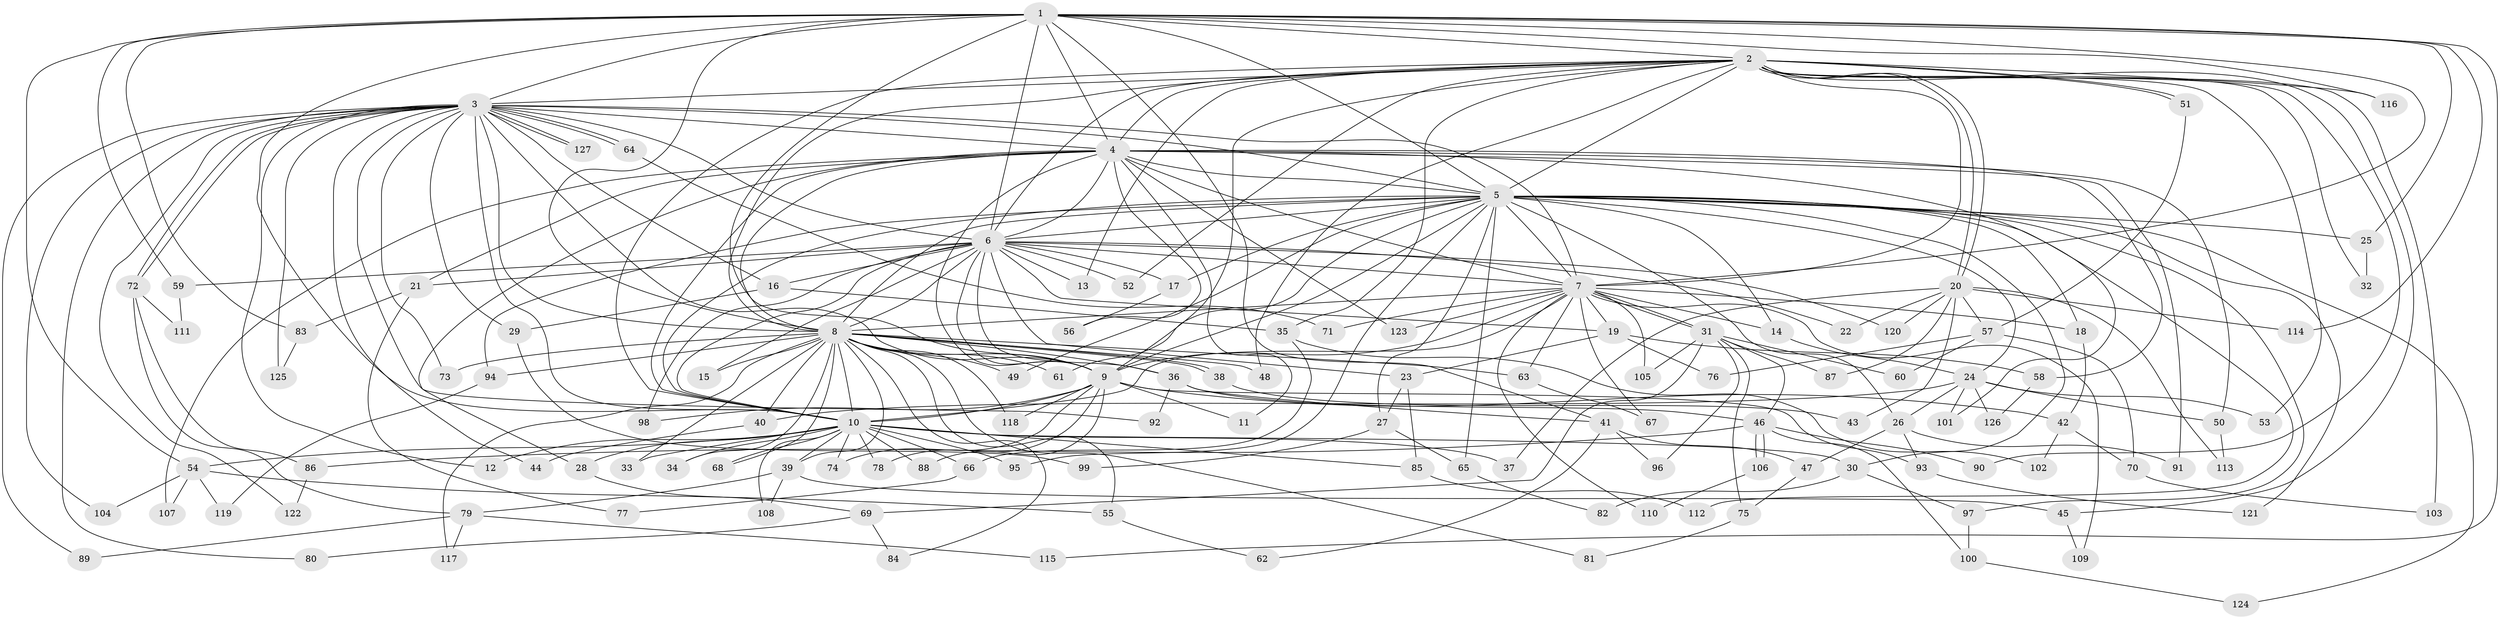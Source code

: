 // coarse degree distribution, {6: 0.03125, 4: 0.109375, 22: 0.03125, 2: 0.28125, 3: 0.25, 15: 0.046875, 5: 0.09375, 20: 0.03125, 7: 0.0625, 17: 0.015625, 11: 0.015625, 8: 0.015625, 1: 0.015625}
// Generated by graph-tools (version 1.1) at 2025/36/03/04/25 23:36:15]
// undirected, 127 vertices, 279 edges
graph export_dot {
  node [color=gray90,style=filled];
  1;
  2;
  3;
  4;
  5;
  6;
  7;
  8;
  9;
  10;
  11;
  12;
  13;
  14;
  15;
  16;
  17;
  18;
  19;
  20;
  21;
  22;
  23;
  24;
  25;
  26;
  27;
  28;
  29;
  30;
  31;
  32;
  33;
  34;
  35;
  36;
  37;
  38;
  39;
  40;
  41;
  42;
  43;
  44;
  45;
  46;
  47;
  48;
  49;
  50;
  51;
  52;
  53;
  54;
  55;
  56;
  57;
  58;
  59;
  60;
  61;
  62;
  63;
  64;
  65;
  66;
  67;
  68;
  69;
  70;
  71;
  72;
  73;
  74;
  75;
  76;
  77;
  78;
  79;
  80;
  81;
  82;
  83;
  84;
  85;
  86;
  87;
  88;
  89;
  90;
  91;
  92;
  93;
  94;
  95;
  96;
  97;
  98;
  99;
  100;
  101;
  102;
  103;
  104;
  105;
  106;
  107;
  108;
  109;
  110;
  111;
  112;
  113;
  114;
  115;
  116;
  117;
  118;
  119;
  120;
  121;
  122;
  123;
  124;
  125;
  126;
  127;
  1 -- 2;
  1 -- 3;
  1 -- 4;
  1 -- 5;
  1 -- 6;
  1 -- 7;
  1 -- 8;
  1 -- 9;
  1 -- 10;
  1 -- 25;
  1 -- 41;
  1 -- 54;
  1 -- 59;
  1 -- 83;
  1 -- 114;
  1 -- 115;
  1 -- 116;
  2 -- 3;
  2 -- 4;
  2 -- 5;
  2 -- 6;
  2 -- 7;
  2 -- 8;
  2 -- 9;
  2 -- 10;
  2 -- 13;
  2 -- 20;
  2 -- 20;
  2 -- 32;
  2 -- 35;
  2 -- 45;
  2 -- 48;
  2 -- 51;
  2 -- 51;
  2 -- 52;
  2 -- 53;
  2 -- 90;
  2 -- 103;
  2 -- 116;
  3 -- 4;
  3 -- 5;
  3 -- 6;
  3 -- 7;
  3 -- 8;
  3 -- 9;
  3 -- 10;
  3 -- 12;
  3 -- 16;
  3 -- 29;
  3 -- 44;
  3 -- 64;
  3 -- 64;
  3 -- 72;
  3 -- 72;
  3 -- 73;
  3 -- 80;
  3 -- 89;
  3 -- 92;
  3 -- 104;
  3 -- 122;
  3 -- 125;
  3 -- 127;
  3 -- 127;
  4 -- 5;
  4 -- 6;
  4 -- 7;
  4 -- 8;
  4 -- 9;
  4 -- 10;
  4 -- 11;
  4 -- 21;
  4 -- 28;
  4 -- 50;
  4 -- 56;
  4 -- 58;
  4 -- 91;
  4 -- 101;
  4 -- 107;
  4 -- 123;
  5 -- 6;
  5 -- 7;
  5 -- 8;
  5 -- 9;
  5 -- 10;
  5 -- 14;
  5 -- 17;
  5 -- 18;
  5 -- 24;
  5 -- 25;
  5 -- 26;
  5 -- 27;
  5 -- 30;
  5 -- 49;
  5 -- 61;
  5 -- 65;
  5 -- 94;
  5 -- 95;
  5 -- 97;
  5 -- 112;
  5 -- 121;
  5 -- 124;
  6 -- 7;
  6 -- 8;
  6 -- 9;
  6 -- 10;
  6 -- 13;
  6 -- 15;
  6 -- 16;
  6 -- 17;
  6 -- 19;
  6 -- 21;
  6 -- 22;
  6 -- 23;
  6 -- 36;
  6 -- 52;
  6 -- 59;
  6 -- 98;
  6 -- 120;
  7 -- 8;
  7 -- 9;
  7 -- 10;
  7 -- 14;
  7 -- 18;
  7 -- 19;
  7 -- 31;
  7 -- 31;
  7 -- 63;
  7 -- 67;
  7 -- 71;
  7 -- 105;
  7 -- 109;
  7 -- 110;
  7 -- 123;
  8 -- 9;
  8 -- 10;
  8 -- 15;
  8 -- 33;
  8 -- 34;
  8 -- 36;
  8 -- 38;
  8 -- 38;
  8 -- 39;
  8 -- 40;
  8 -- 48;
  8 -- 49;
  8 -- 55;
  8 -- 61;
  8 -- 63;
  8 -- 68;
  8 -- 73;
  8 -- 81;
  8 -- 84;
  8 -- 94;
  8 -- 117;
  8 -- 118;
  9 -- 10;
  9 -- 11;
  9 -- 42;
  9 -- 74;
  9 -- 78;
  9 -- 88;
  9 -- 93;
  9 -- 98;
  9 -- 118;
  10 -- 12;
  10 -- 28;
  10 -- 30;
  10 -- 33;
  10 -- 34;
  10 -- 37;
  10 -- 39;
  10 -- 54;
  10 -- 66;
  10 -- 68;
  10 -- 74;
  10 -- 78;
  10 -- 85;
  10 -- 88;
  10 -- 95;
  10 -- 108;
  14 -- 24;
  16 -- 29;
  16 -- 35;
  17 -- 56;
  18 -- 42;
  19 -- 23;
  19 -- 58;
  19 -- 76;
  20 -- 22;
  20 -- 37;
  20 -- 43;
  20 -- 57;
  20 -- 87;
  20 -- 113;
  20 -- 114;
  20 -- 120;
  21 -- 77;
  21 -- 83;
  23 -- 27;
  23 -- 85;
  24 -- 26;
  24 -- 40;
  24 -- 50;
  24 -- 53;
  24 -- 101;
  24 -- 126;
  25 -- 32;
  26 -- 47;
  26 -- 91;
  26 -- 93;
  27 -- 65;
  27 -- 99;
  28 -- 69;
  29 -- 99;
  30 -- 82;
  30 -- 97;
  31 -- 46;
  31 -- 60;
  31 -- 69;
  31 -- 75;
  31 -- 87;
  31 -- 96;
  31 -- 105;
  35 -- 66;
  35 -- 102;
  36 -- 41;
  36 -- 46;
  36 -- 92;
  38 -- 43;
  39 -- 45;
  39 -- 79;
  39 -- 108;
  40 -- 44;
  41 -- 47;
  41 -- 62;
  41 -- 96;
  42 -- 70;
  42 -- 102;
  45 -- 109;
  46 -- 86;
  46 -- 90;
  46 -- 100;
  46 -- 106;
  46 -- 106;
  47 -- 75;
  50 -- 113;
  51 -- 57;
  54 -- 55;
  54 -- 104;
  54 -- 107;
  54 -- 119;
  55 -- 62;
  57 -- 60;
  57 -- 70;
  57 -- 76;
  58 -- 126;
  59 -- 111;
  63 -- 67;
  64 -- 71;
  65 -- 82;
  66 -- 77;
  69 -- 80;
  69 -- 84;
  70 -- 103;
  72 -- 79;
  72 -- 86;
  72 -- 111;
  75 -- 81;
  79 -- 89;
  79 -- 115;
  79 -- 117;
  83 -- 125;
  85 -- 112;
  86 -- 122;
  93 -- 121;
  94 -- 119;
  97 -- 100;
  100 -- 124;
  106 -- 110;
}
